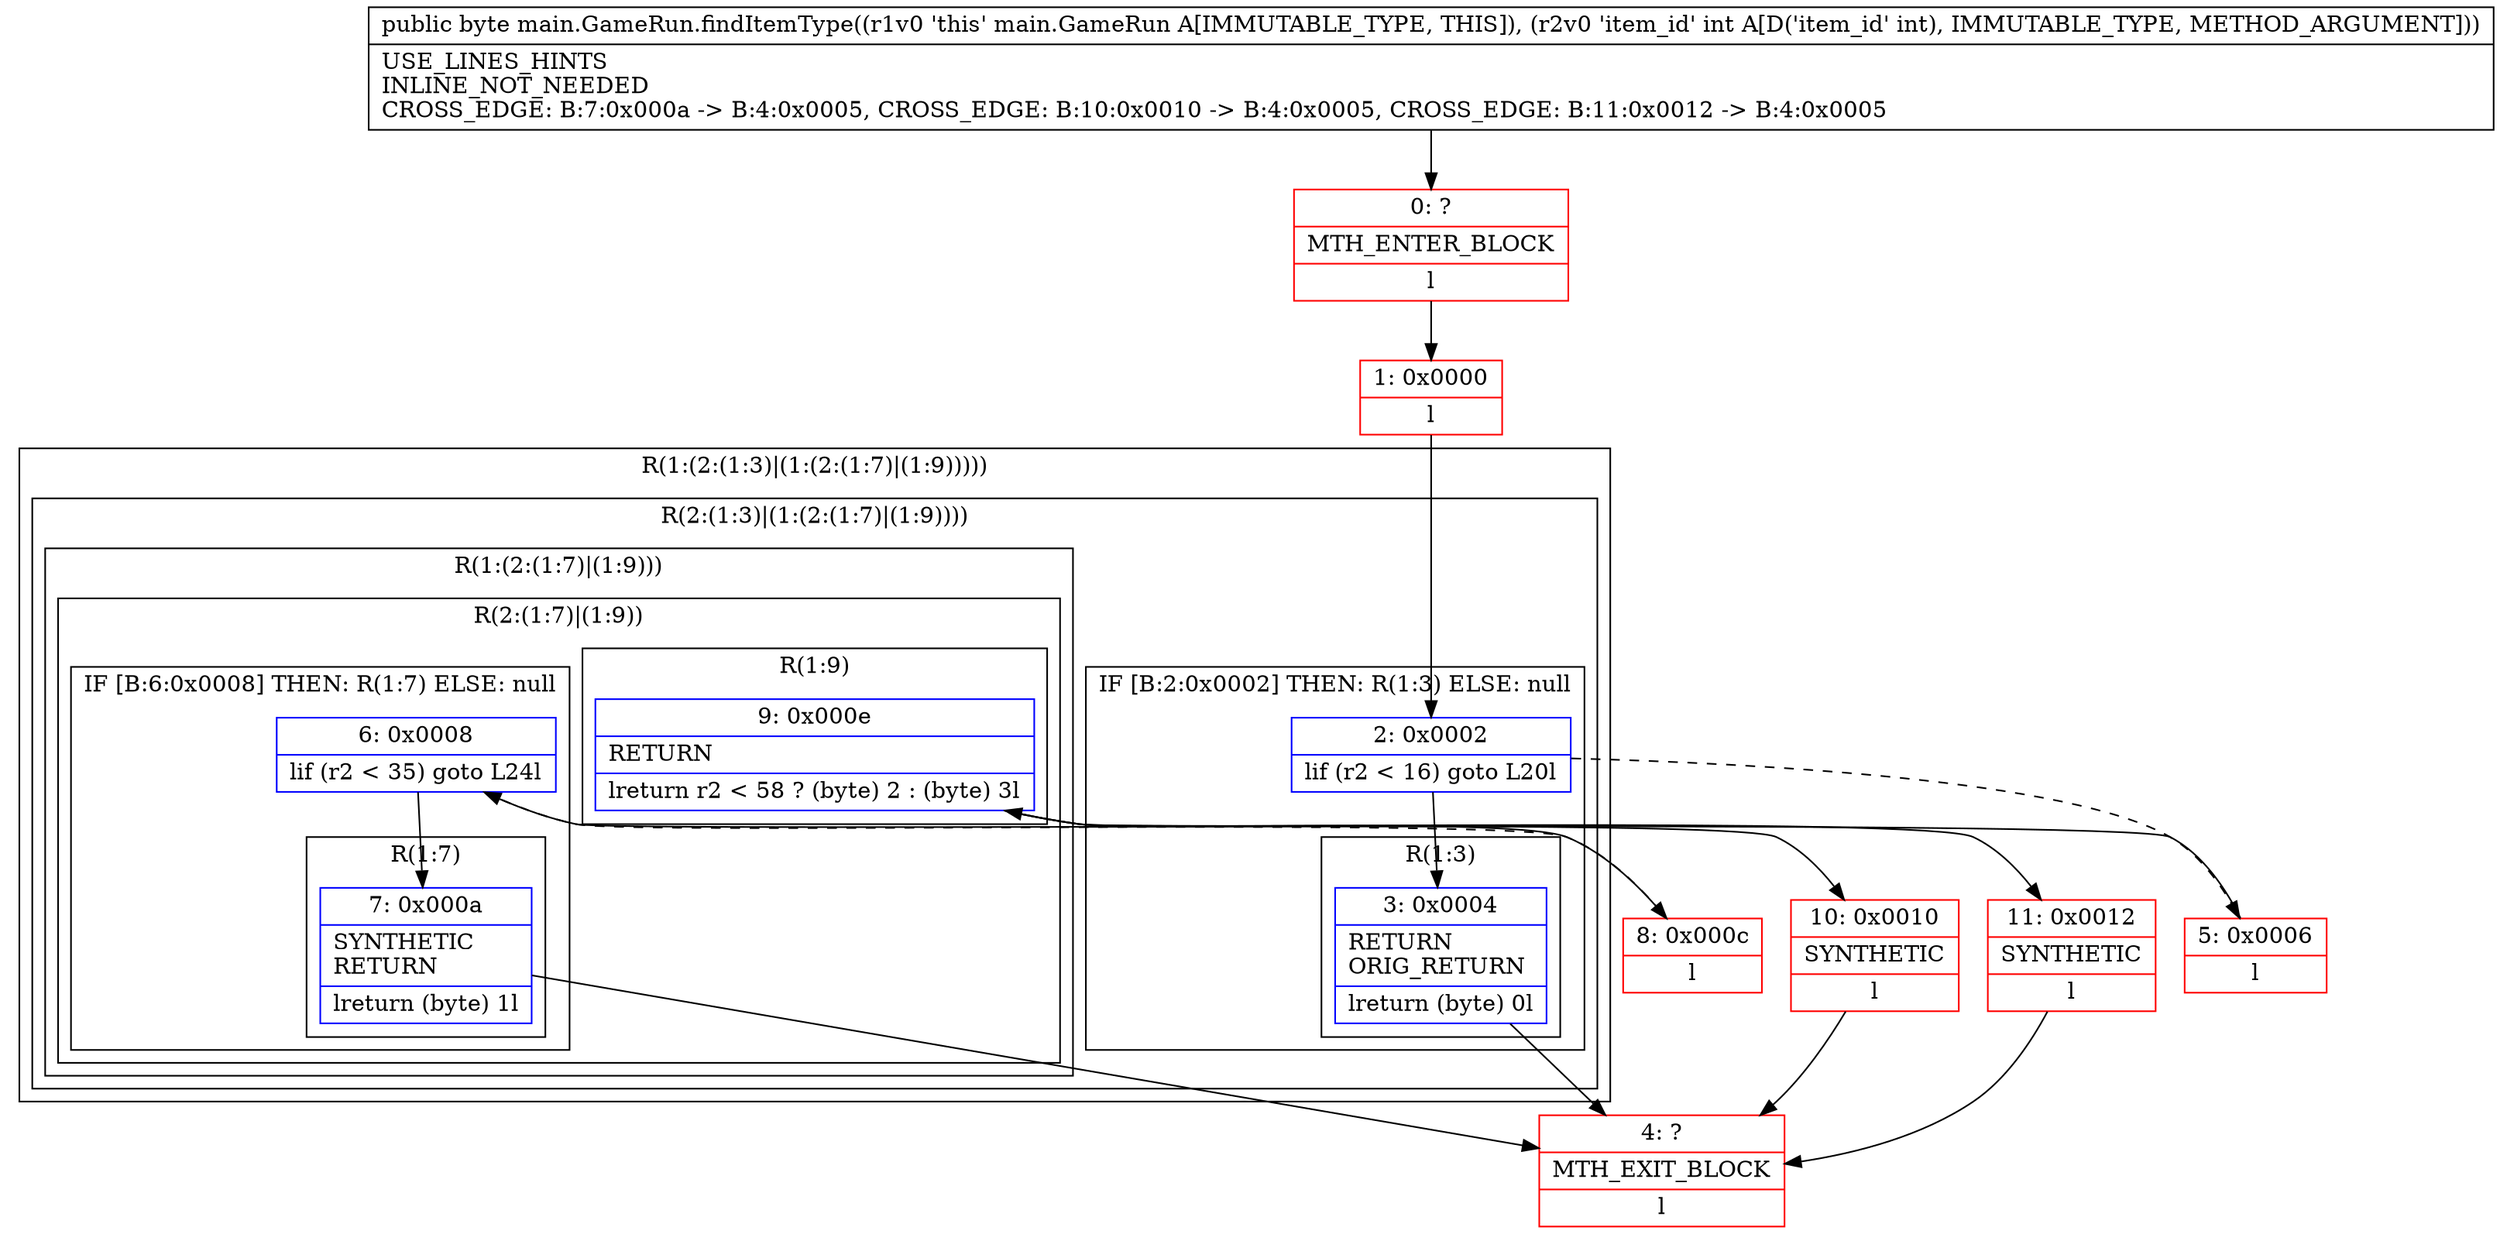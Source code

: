 digraph "CFG formain.GameRun.findItemType(I)B" {
subgraph cluster_Region_2013425680 {
label = "R(1:(2:(1:3)|(1:(2:(1:7)|(1:9)))))";
node [shape=record,color=blue];
subgraph cluster_Region_1514594396 {
label = "R(2:(1:3)|(1:(2:(1:7)|(1:9))))";
node [shape=record,color=blue];
subgraph cluster_IfRegion_1551453551 {
label = "IF [B:2:0x0002] THEN: R(1:3) ELSE: null";
node [shape=record,color=blue];
Node_2 [shape=record,label="{2\:\ 0x0002|lif (r2 \< 16) goto L20l}"];
subgraph cluster_Region_1416790027 {
label = "R(1:3)";
node [shape=record,color=blue];
Node_3 [shape=record,label="{3\:\ 0x0004|RETURN\lORIG_RETURN\l|lreturn (byte) 0l}"];
}
}
subgraph cluster_Region_1067186277 {
label = "R(1:(2:(1:7)|(1:9)))";
node [shape=record,color=blue];
subgraph cluster_Region_1387445194 {
label = "R(2:(1:7)|(1:9))";
node [shape=record,color=blue];
subgraph cluster_IfRegion_1144428230 {
label = "IF [B:6:0x0008] THEN: R(1:7) ELSE: null";
node [shape=record,color=blue];
Node_6 [shape=record,label="{6\:\ 0x0008|lif (r2 \< 35) goto L24l}"];
subgraph cluster_Region_75768979 {
label = "R(1:7)";
node [shape=record,color=blue];
Node_7 [shape=record,label="{7\:\ 0x000a|SYNTHETIC\lRETURN\l|lreturn (byte) 1l}"];
}
}
subgraph cluster_Region_1681697974 {
label = "R(1:9)";
node [shape=record,color=blue];
Node_9 [shape=record,label="{9\:\ 0x000e|RETURN\l|lreturn r2 \< 58 ? (byte) 2 : (byte) 3l}"];
}
}
}
}
}
Node_0 [shape=record,color=red,label="{0\:\ ?|MTH_ENTER_BLOCK\l|l}"];
Node_1 [shape=record,color=red,label="{1\:\ 0x0000|l}"];
Node_4 [shape=record,color=red,label="{4\:\ ?|MTH_EXIT_BLOCK\l|l}"];
Node_5 [shape=record,color=red,label="{5\:\ 0x0006|l}"];
Node_8 [shape=record,color=red,label="{8\:\ 0x000c|l}"];
Node_10 [shape=record,color=red,label="{10\:\ 0x0010|SYNTHETIC\l|l}"];
Node_11 [shape=record,color=red,label="{11\:\ 0x0012|SYNTHETIC\l|l}"];
MethodNode[shape=record,label="{public byte main.GameRun.findItemType((r1v0 'this' main.GameRun A[IMMUTABLE_TYPE, THIS]), (r2v0 'item_id' int A[D('item_id' int), IMMUTABLE_TYPE, METHOD_ARGUMENT]))  | USE_LINES_HINTS\lINLINE_NOT_NEEDED\lCROSS_EDGE: B:7:0x000a \-\> B:4:0x0005, CROSS_EDGE: B:10:0x0010 \-\> B:4:0x0005, CROSS_EDGE: B:11:0x0012 \-\> B:4:0x0005\l}"];
MethodNode -> Node_0;
Node_2 -> Node_3;
Node_2 -> Node_5[style=dashed];
Node_3 -> Node_4;
Node_6 -> Node_7;
Node_6 -> Node_8[style=dashed];
Node_7 -> Node_4;
Node_9 -> Node_10;
Node_9 -> Node_11;
Node_0 -> Node_1;
Node_1 -> Node_2;
Node_5 -> Node_6;
Node_8 -> Node_9;
Node_10 -> Node_4;
Node_11 -> Node_4;
}

